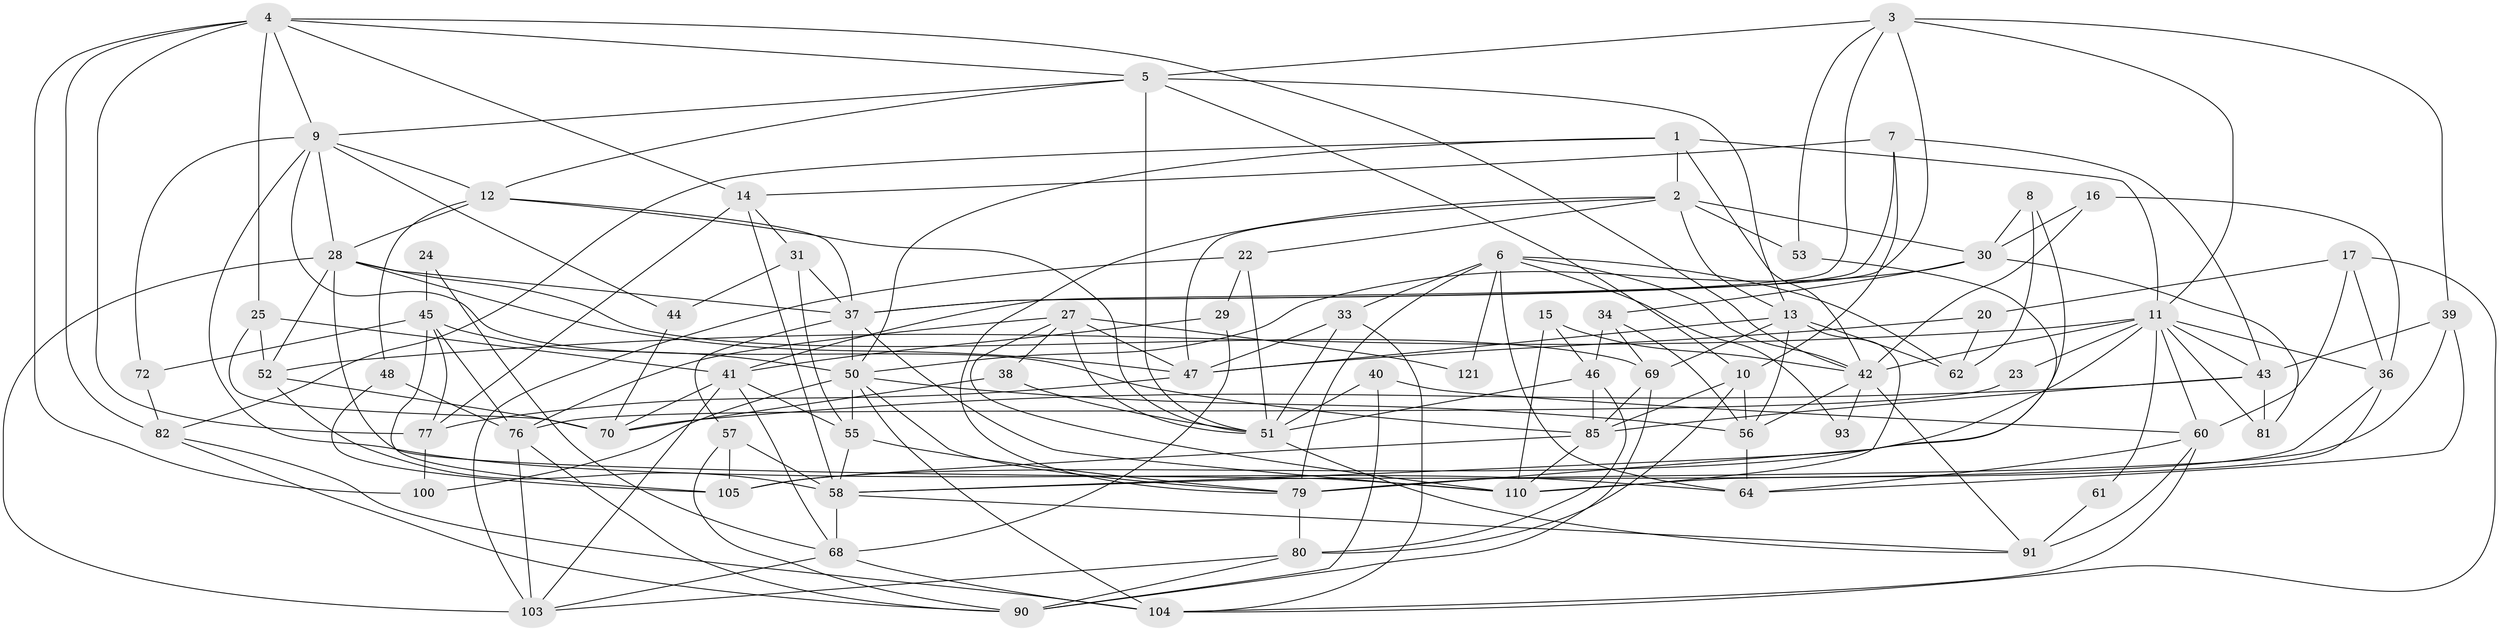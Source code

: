 // Generated by graph-tools (version 1.1) at 2025/24/03/03/25 07:24:00]
// undirected, 74 vertices, 192 edges
graph export_dot {
graph [start="1"]
  node [color=gray90,style=filled];
  1 [super="+63"];
  2 [super="+26"];
  3 [super="+19"];
  4 [super="+49"];
  5 [super="+78"];
  6 [super="+18"];
  7 [super="+107"];
  8;
  9 [super="+74"];
  10 [super="+83"];
  11 [super="+106"];
  12 [super="+21"];
  13 [super="+88"];
  14 [super="+32"];
  15;
  16;
  17 [super="+116"];
  20;
  22 [super="+75"];
  23;
  24;
  25;
  27;
  28 [super="+84"];
  29;
  30 [super="+35"];
  31 [super="+99"];
  33;
  34;
  36 [super="+102"];
  37 [super="+66"];
  38;
  39;
  40 [super="+54"];
  41 [super="+71"];
  42 [super="+65"];
  43 [super="+115"];
  44;
  45 [super="+89"];
  46 [super="+59"];
  47 [super="+95"];
  48;
  50 [super="+86"];
  51 [super="+109"];
  52 [super="+98"];
  53 [super="+67"];
  55 [super="+94"];
  56 [super="+120"];
  57;
  58 [super="+108"];
  60 [super="+73"];
  61;
  62 [super="+118"];
  64;
  68 [super="+92"];
  69 [super="+113"];
  70 [super="+101"];
  72;
  76 [super="+96"];
  77 [super="+119"];
  79 [super="+117"];
  80 [super="+87"];
  81;
  82;
  85;
  90 [super="+97"];
  91 [super="+111"];
  93;
  100;
  103 [super="+112"];
  104;
  105;
  110 [super="+114"];
  121;
  1 -- 42;
  1 -- 50;
  1 -- 11;
  1 -- 82;
  1 -- 2;
  2 -- 79;
  2 -- 47;
  2 -- 53;
  2 -- 30;
  2 -- 22;
  2 -- 13;
  3 -- 37;
  3 -- 41;
  3 -- 5;
  3 -- 53;
  3 -- 39;
  3 -- 11;
  4 -- 25;
  4 -- 9;
  4 -- 42;
  4 -- 5;
  4 -- 77;
  4 -- 14;
  4 -- 100;
  4 -- 82;
  5 -- 12;
  5 -- 51;
  5 -- 9;
  5 -- 13;
  5 -- 10;
  6 -- 79;
  6 -- 33;
  6 -- 62;
  6 -- 64;
  6 -- 121;
  6 -- 93;
  6 -- 42;
  7 -- 37;
  7 -- 10;
  7 -- 43;
  7 -- 14;
  8 -- 58;
  8 -- 30;
  8 -- 62;
  9 -- 28;
  9 -- 85;
  9 -- 64;
  9 -- 72;
  9 -- 44;
  9 -- 12;
  10 -- 85;
  10 -- 80;
  10 -- 56;
  11 -- 23;
  11 -- 36;
  11 -- 43;
  11 -- 61;
  11 -- 105;
  11 -- 81;
  11 -- 42;
  11 -- 60;
  11 -- 52;
  12 -- 48;
  12 -- 37;
  12 -- 28;
  12 -- 51;
  13 -- 47;
  13 -- 69;
  13 -- 56;
  13 -- 110;
  13 -- 62;
  14 -- 58;
  14 -- 31;
  14 -- 77;
  15 -- 110;
  15 -- 46;
  15 -- 42;
  16 -- 36;
  16 -- 42;
  16 -- 30;
  17 -- 104;
  17 -- 20;
  17 -- 60;
  17 -- 36;
  20 -- 47;
  20 -- 62;
  22 -- 51;
  22 -- 29;
  22 -- 103;
  23 -- 76;
  24 -- 45;
  24 -- 68;
  25 -- 41;
  25 -- 70;
  25 -- 52;
  27 -- 38;
  27 -- 47;
  27 -- 76;
  27 -- 121;
  27 -- 110;
  27 -- 51;
  28 -- 52;
  28 -- 69;
  28 -- 37;
  28 -- 103;
  28 -- 110;
  28 -- 47;
  29 -- 68;
  29 -- 41;
  30 -- 34;
  30 -- 81;
  30 -- 50;
  31 -- 44;
  31 -- 37;
  31 -- 55;
  33 -- 51;
  33 -- 104;
  33 -- 47;
  34 -- 46;
  34 -- 56;
  34 -- 69;
  36 -- 58;
  36 -- 110;
  37 -- 57;
  37 -- 110;
  37 -- 50;
  38 -- 70;
  38 -- 51;
  39 -- 64;
  39 -- 79;
  39 -- 43;
  40 -- 90;
  40 -- 60 [weight=2];
  40 -- 51;
  41 -- 68;
  41 -- 103;
  41 -- 70;
  41 -- 55;
  42 -- 91;
  42 -- 56;
  42 -- 93;
  43 -- 81;
  43 -- 85;
  43 -- 70;
  44 -- 70;
  45 -- 76;
  45 -- 50;
  45 -- 72;
  45 -- 105;
  45 -- 77;
  46 -- 85;
  46 -- 51;
  46 -- 80;
  47 -- 77;
  48 -- 105;
  48 -- 76;
  50 -- 100;
  50 -- 55;
  50 -- 56;
  50 -- 104;
  50 -- 79;
  51 -- 91;
  52 -- 58;
  52 -- 70;
  53 -- 79 [weight=2];
  55 -- 79;
  55 -- 58;
  56 -- 64;
  57 -- 105;
  57 -- 90;
  57 -- 58;
  58 -- 68 [weight=2];
  58 -- 91;
  60 -- 64;
  60 -- 104;
  60 -- 91;
  61 -- 91;
  68 -- 103;
  68 -- 104;
  69 -- 85;
  69 -- 90;
  72 -- 82;
  76 -- 90;
  76 -- 103;
  77 -- 100;
  79 -- 80;
  80 -- 103;
  80 -- 90;
  82 -- 104;
  82 -- 90;
  85 -- 105;
  85 -- 110;
}
